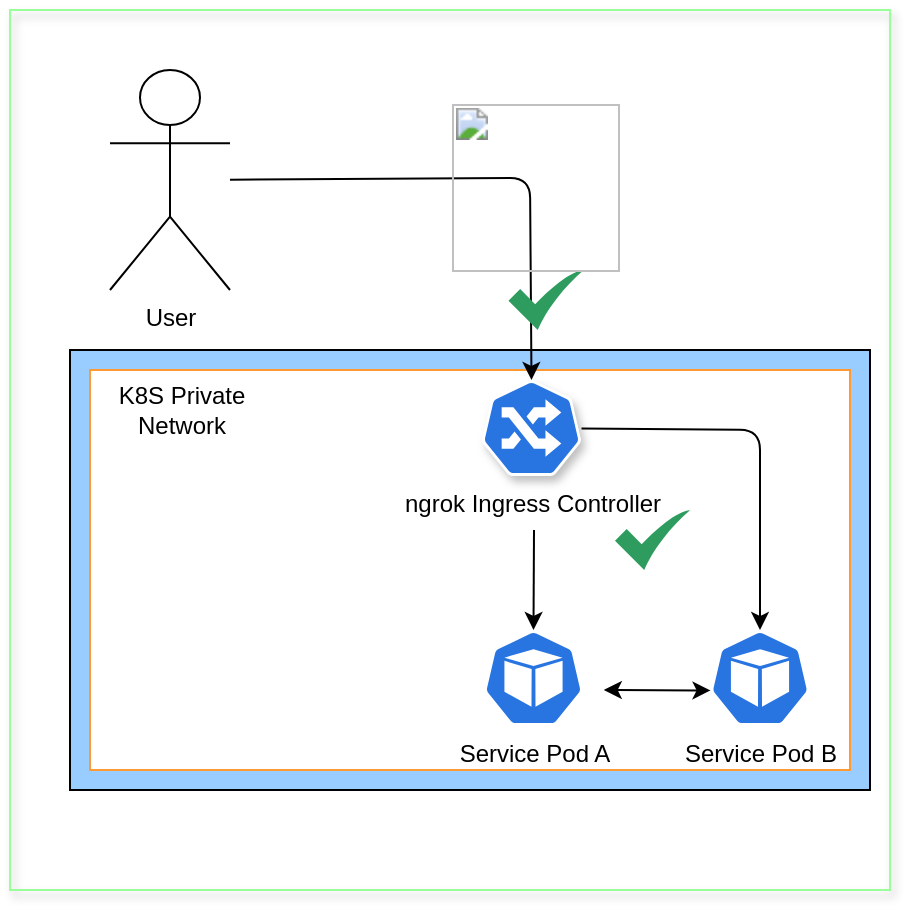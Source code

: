 <mxfile>
    <diagram id="ssy-QuHlSGV0z1Yl7wNJ" name="Page-1">
        <mxGraphModel dx="-705" dy="386" grid="1" gridSize="10" guides="1" tooltips="1" connect="1" arrows="1" fold="1" page="1" pageScale="1" pageWidth="850" pageHeight="1100" math="0" shadow="0">
            <root>
                <mxCell id="0"/>
                <mxCell id="1" parent="0"/>
                <mxCell id="42" value="&lt;meta charset=&quot;utf-8&quot;&gt;&lt;b id=&quot;docs-internal-guid-5326fd50-7fff-bbc0-21b3-0be7c3202d32&quot; style=&quot;font-weight:normal;&quot;&gt;&lt;img src=&quot;https://lh4.googleusercontent.com/nD2chzhNyCAomfaVEE2ArQsJqUxk9oUk-22D5JWzcRnazLq_VxKRDdeMchNqj7r3olwSQ-XIa_wrC49Bjox1reWu5p2FeUoBmkv6J5iEotyrmRcHrUGNDyf4Hru4fi89X-m8KKc5llUrTs6oR3bECP43Og=s2048&quot; height=&quot;84px;&quot; width=&quot;84px;&quot;&gt;&lt;/b&gt;" style="whiteSpace=wrap;html=1;aspect=fixed;shadow=1;strokeColor=#99FF99;fillColor=none;" parent="1" vertex="1">
                    <mxGeometry x="1080" y="600" width="440" height="440" as="geometry"/>
                </mxCell>
                <mxCell id="43" value="" style="rounded=0;whiteSpace=wrap;html=1;fillColor=#99CCFF;" parent="1" vertex="1">
                    <mxGeometry x="1110" y="770" width="400" height="220" as="geometry"/>
                </mxCell>
                <mxCell id="44" value="" style="rounded=0;whiteSpace=wrap;html=1;strokeColor=#FF9933;" parent="1" vertex="1">
                    <mxGeometry x="1120" y="780" width="380" height="200" as="geometry"/>
                </mxCell>
                <mxCell id="45" style="edgeStyle=none;html=1;entryX=0.5;entryY=0;entryDx=0;entryDy=0;entryPerimeter=0;" parent="1" source="46" target="55" edge="1">
                    <mxGeometry relative="1" as="geometry">
                        <mxPoint x="1188" y="679" as="sourcePoint"/>
                        <mxPoint x="1444" y="844" as="targetPoint"/>
                        <Array as="points">
                            <mxPoint x="1340" y="684"/>
                        </Array>
                    </mxGeometry>
                </mxCell>
                <mxCell id="46" value="User" style="shape=umlActor;verticalLabelPosition=bottom;verticalAlign=top;html=1;outlineConnect=0;" parent="1" vertex="1">
                    <mxGeometry x="1130" y="630" width="60" height="110" as="geometry"/>
                </mxCell>
                <mxCell id="47" value="" style="shape=image;verticalLabelPosition=bottom;labelBackgroundColor=default;verticalAlign=top;aspect=fixed;imageAspect=0;image=https://www.vectorlogo.zone/logos/kubernetes/kubernetes-ar21.png;" parent="1" vertex="1">
                    <mxGeometry x="1130" y="890" width="160" height="80" as="geometry"/>
                </mxCell>
                <mxCell id="48" value="Service Pod B" style="sketch=0;html=1;dashed=0;whitespace=wrap;fillColor=#2875E2;strokeColor=#ffffff;points=[[0.005,0.63,0],[0.1,0.2,0],[0.9,0.2,0],[0.5,0,0],[0.995,0.63,0],[0.72,0.99,0],[0.5,1,0],[0.28,0.99,0]];verticalLabelPosition=bottom;align=center;verticalAlign=top;shape=mxgraph.kubernetes.icon;prIcon=pod" parent="1" vertex="1">
                    <mxGeometry x="1430" y="910" width="50" height="48" as="geometry"/>
                </mxCell>
                <mxCell id="49" value="K8S Private Network" style="text;html=1;strokeColor=none;fillColor=none;align=center;verticalAlign=middle;whiteSpace=wrap;rounded=0;" parent="1" vertex="1">
                    <mxGeometry x="1116" y="785" width="100" height="30" as="geometry"/>
                </mxCell>
                <mxCell id="50" style="edgeStyle=none;html=1;exitX=0.676;exitY=0.8;exitDx=0;exitDy=0;exitPerimeter=0;entryX=0.005;entryY=0.63;entryDx=0;entryDy=0;entryPerimeter=0;startArrow=classic;startFill=1;" parent="1" source="44" target="48" edge="1">
                    <mxGeometry relative="1" as="geometry"/>
                </mxCell>
                <mxCell id="51" value="Service Pod A" style="sketch=0;html=1;dashed=0;whitespace=wrap;fillColor=#2875E2;strokeColor=#ffffff;points=[[0.005,0.63,0],[0.1,0.2,0],[0.9,0.2,0],[0.5,0,0],[0.995,0.63,0],[0.72,0.99,0],[0.5,1,0],[0.28,0.99,0]];verticalLabelPosition=bottom;align=center;verticalAlign=top;shape=mxgraph.kubernetes.icon;prIcon=pod" parent="1" vertex="1">
                    <mxGeometry x="1316.75" y="910" width="50" height="48" as="geometry"/>
                </mxCell>
                <mxCell id="52" value="" style="sketch=0;html=1;aspect=fixed;strokeColor=none;shadow=0;align=center;verticalAlign=top;fillColor=#2D9C5E;shape=mxgraph.gcp2.check" parent="1" vertex="1">
                    <mxGeometry x="1382.5" y="850" width="37.5" height="30" as="geometry"/>
                </mxCell>
                <mxCell id="53" style="edgeStyle=none;html=1;entryX=0.5;entryY=0;entryDx=0;entryDy=0;entryPerimeter=0;startArrow=none;startFill=0;" parent="1" target="51" edge="1">
                    <mxGeometry relative="1" as="geometry">
                        <mxPoint x="1342" y="860" as="sourcePoint"/>
                    </mxGeometry>
                </mxCell>
                <mxCell id="54" style="edgeStyle=none;html=1;entryX=0.5;entryY=0;entryDx=0;entryDy=0;entryPerimeter=0;startArrow=none;startFill=0;" parent="1" source="55" target="48" edge="1">
                    <mxGeometry relative="1" as="geometry">
                        <Array as="points">
                            <mxPoint x="1455" y="810"/>
                        </Array>
                    </mxGeometry>
                </mxCell>
                <mxCell id="55" value="ngrok Ingress Controller" style="sketch=0;html=1;dashed=0;whitespace=wrap;fillColor=#2875E2;strokeColor=#ffffff;points=[[0.005,0.63,0],[0.1,0.2,0],[0.9,0.2,0],[0.5,0,0],[0.995,0.63,0],[0.72,0.99,0],[0.5,1,0],[0.28,0.99,0]];verticalLabelPosition=bottom;align=center;verticalAlign=top;shape=mxgraph.kubernetes.icon;prIcon=ing;shadow=1;" parent="1" vertex="1">
                    <mxGeometry x="1315.75" y="785" width="50" height="48" as="geometry"/>
                </mxCell>
                <mxCell id="56" value="" style="sketch=0;html=1;aspect=fixed;strokeColor=none;shadow=0;align=center;verticalAlign=top;fillColor=#2D9C5E;shape=mxgraph.gcp2.check" parent="1" vertex="1">
                    <mxGeometry x="1329.25" y="730" width="37.5" height="30" as="geometry"/>
                </mxCell>
                <mxCell id="58" value="&lt;meta charset=&quot;utf-8&quot;&gt;&lt;b id=&quot;docs-internal-guid-5326fd50-7fff-bbc0-21b3-0be7c3202d32&quot; style=&quot;font-weight:normal;&quot;&gt;&lt;img src=&quot;https://lh4.googleusercontent.com/nD2chzhNyCAomfaVEE2ArQsJqUxk9oUk-22D5JWzcRnazLq_VxKRDdeMchNqj7r3olwSQ-XIa_wrC49Bjox1reWu5p2FeUoBmkv6J5iEotyrmRcHrUGNDyf4Hru4fi89X-m8KKc5llUrTs6oR3bECP43Og=s2048&quot; height=&quot;84px;&quot; width=&quot;84px;&quot;&gt;&lt;/b&gt;" style="text;whiteSpace=wrap;html=1;" parent="1" vertex="1">
                    <mxGeometry x="1298.75" y="640" width="80" height="10" as="geometry"/>
                </mxCell>
            </root>
        </mxGraphModel>
    </diagram>
</mxfile>